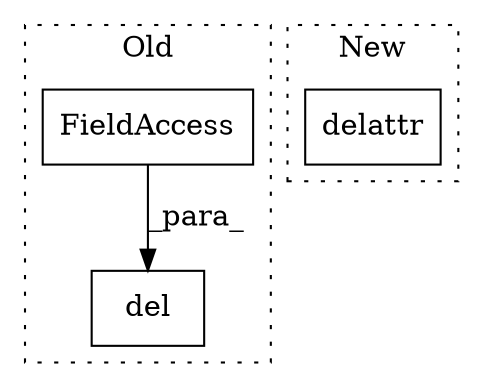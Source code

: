 digraph G {
subgraph cluster0 {
1 [label="del" a="32" s="9353,9371" l="4,1" shape="box"];
3 [label="FieldAccess" a="22" s="9357" l="14" shape="box"];
label = "Old";
style="dotted";
}
subgraph cluster1 {
2 [label="delattr" a="32" s="10232,10248" l="8,1" shape="box"];
label = "New";
style="dotted";
}
3 -> 1 [label="_para_"];
}